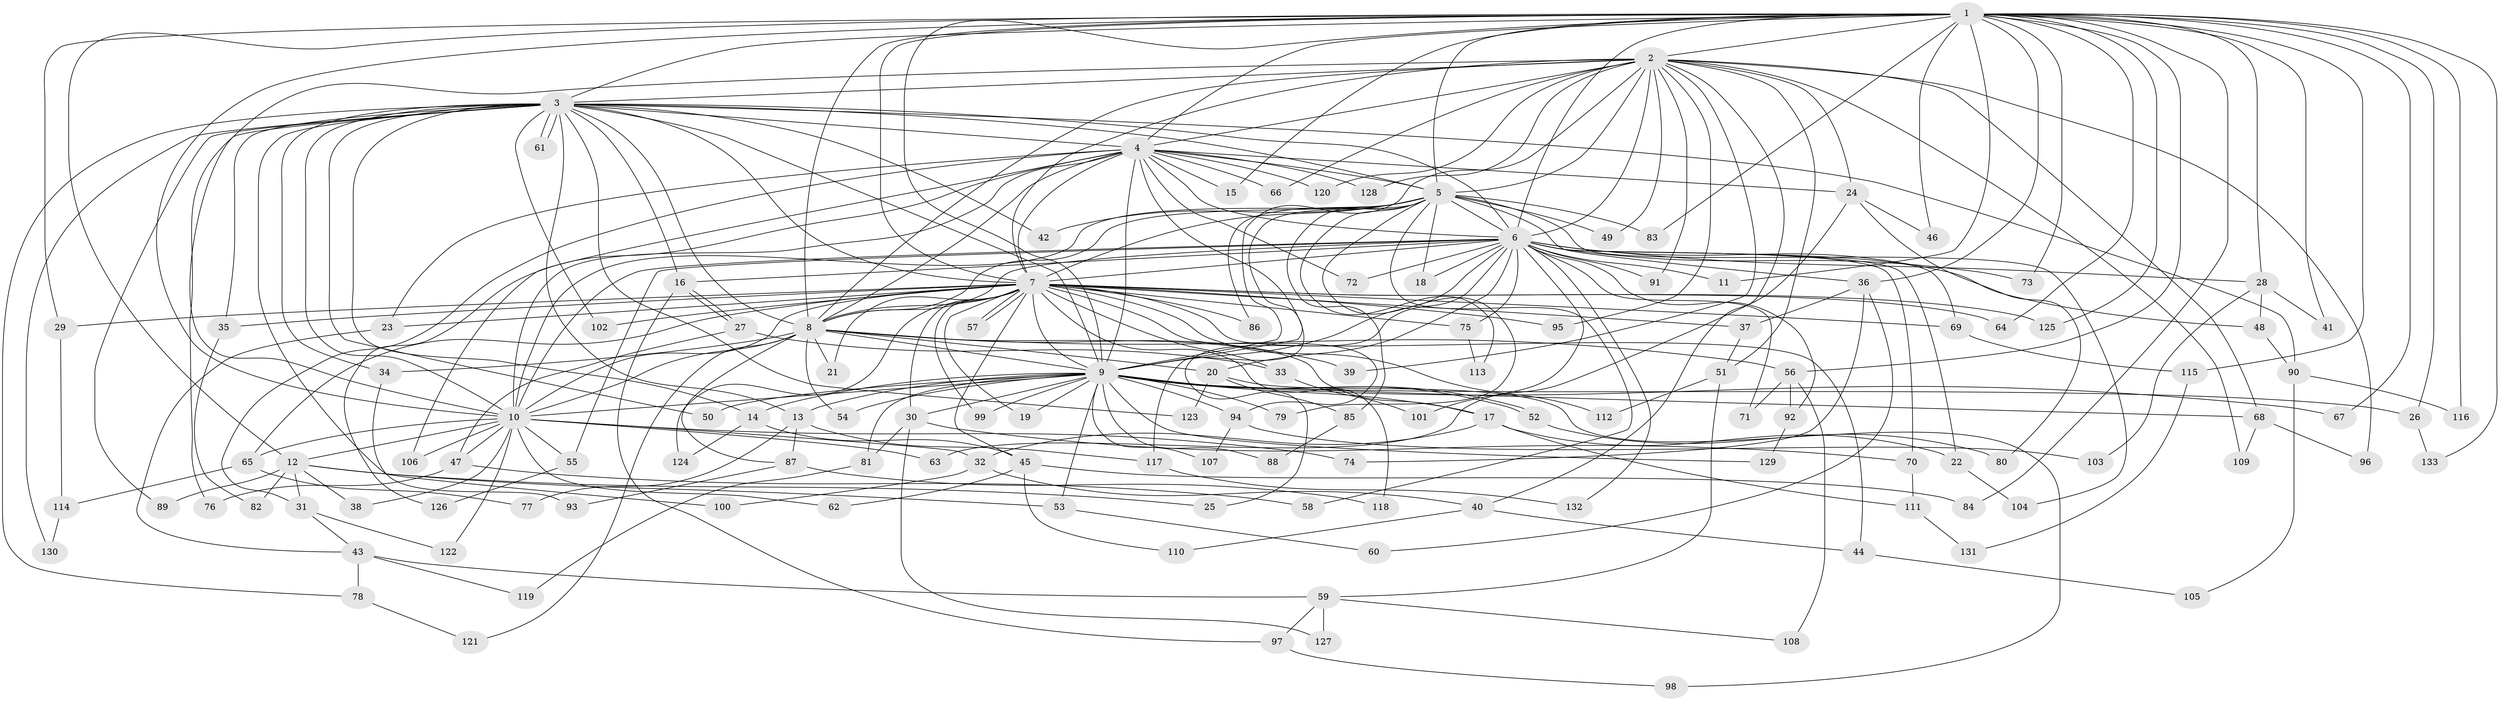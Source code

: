 // Generated by graph-tools (version 1.1) at 2025/11/02/27/25 16:11:02]
// undirected, 133 vertices, 291 edges
graph export_dot {
graph [start="1"]
  node [color=gray90,style=filled];
  1;
  2;
  3;
  4;
  5;
  6;
  7;
  8;
  9;
  10;
  11;
  12;
  13;
  14;
  15;
  16;
  17;
  18;
  19;
  20;
  21;
  22;
  23;
  24;
  25;
  26;
  27;
  28;
  29;
  30;
  31;
  32;
  33;
  34;
  35;
  36;
  37;
  38;
  39;
  40;
  41;
  42;
  43;
  44;
  45;
  46;
  47;
  48;
  49;
  50;
  51;
  52;
  53;
  54;
  55;
  56;
  57;
  58;
  59;
  60;
  61;
  62;
  63;
  64;
  65;
  66;
  67;
  68;
  69;
  70;
  71;
  72;
  73;
  74;
  75;
  76;
  77;
  78;
  79;
  80;
  81;
  82;
  83;
  84;
  85;
  86;
  87;
  88;
  89;
  90;
  91;
  92;
  93;
  94;
  95;
  96;
  97;
  98;
  99;
  100;
  101;
  102;
  103;
  104;
  105;
  106;
  107;
  108;
  109;
  110;
  111;
  112;
  113;
  114;
  115;
  116;
  117;
  118;
  119;
  120;
  121;
  122;
  123;
  124;
  125;
  126;
  127;
  128;
  129;
  130;
  131;
  132;
  133;
  1 -- 2;
  1 -- 3;
  1 -- 4;
  1 -- 5;
  1 -- 6;
  1 -- 7;
  1 -- 8;
  1 -- 9;
  1 -- 10;
  1 -- 11;
  1 -- 12;
  1 -- 15;
  1 -- 26;
  1 -- 28;
  1 -- 29;
  1 -- 36;
  1 -- 41;
  1 -- 46;
  1 -- 56;
  1 -- 64;
  1 -- 67;
  1 -- 73;
  1 -- 83;
  1 -- 84;
  1 -- 115;
  1 -- 116;
  1 -- 125;
  1 -- 133;
  2 -- 3;
  2 -- 4;
  2 -- 5;
  2 -- 6;
  2 -- 7;
  2 -- 8;
  2 -- 9;
  2 -- 10;
  2 -- 24;
  2 -- 39;
  2 -- 40;
  2 -- 49;
  2 -- 51;
  2 -- 66;
  2 -- 68;
  2 -- 91;
  2 -- 95;
  2 -- 96;
  2 -- 109;
  2 -- 120;
  2 -- 128;
  3 -- 4;
  3 -- 5;
  3 -- 6;
  3 -- 7;
  3 -- 8;
  3 -- 9;
  3 -- 10;
  3 -- 13;
  3 -- 14;
  3 -- 16;
  3 -- 34;
  3 -- 35;
  3 -- 42;
  3 -- 50;
  3 -- 61;
  3 -- 61;
  3 -- 76;
  3 -- 78;
  3 -- 89;
  3 -- 90;
  3 -- 100;
  3 -- 102;
  3 -- 123;
  3 -- 130;
  4 -- 5;
  4 -- 6;
  4 -- 7;
  4 -- 8;
  4 -- 9;
  4 -- 10;
  4 -- 15;
  4 -- 23;
  4 -- 24;
  4 -- 31;
  4 -- 66;
  4 -- 72;
  4 -- 106;
  4 -- 117;
  4 -- 120;
  4 -- 126;
  4 -- 128;
  5 -- 6;
  5 -- 7;
  5 -- 8;
  5 -- 9;
  5 -- 10;
  5 -- 18;
  5 -- 36;
  5 -- 42;
  5 -- 49;
  5 -- 58;
  5 -- 79;
  5 -- 83;
  5 -- 85;
  5 -- 86;
  5 -- 104;
  5 -- 113;
  6 -- 7;
  6 -- 8;
  6 -- 9;
  6 -- 10;
  6 -- 11;
  6 -- 16;
  6 -- 18;
  6 -- 20;
  6 -- 22;
  6 -- 25;
  6 -- 28;
  6 -- 48;
  6 -- 55;
  6 -- 69;
  6 -- 70;
  6 -- 71;
  6 -- 72;
  6 -- 73;
  6 -- 75;
  6 -- 91;
  6 -- 92;
  6 -- 101;
  6 -- 132;
  7 -- 8;
  7 -- 9;
  7 -- 10;
  7 -- 19;
  7 -- 21;
  7 -- 23;
  7 -- 29;
  7 -- 30;
  7 -- 33;
  7 -- 35;
  7 -- 37;
  7 -- 44;
  7 -- 45;
  7 -- 57;
  7 -- 57;
  7 -- 64;
  7 -- 65;
  7 -- 69;
  7 -- 75;
  7 -- 86;
  7 -- 94;
  7 -- 95;
  7 -- 99;
  7 -- 102;
  7 -- 112;
  7 -- 118;
  7 -- 124;
  7 -- 125;
  8 -- 9;
  8 -- 10;
  8 -- 17;
  8 -- 20;
  8 -- 21;
  8 -- 34;
  8 -- 39;
  8 -- 54;
  8 -- 56;
  8 -- 87;
  8 -- 121;
  9 -- 10;
  9 -- 13;
  9 -- 14;
  9 -- 17;
  9 -- 19;
  9 -- 26;
  9 -- 30;
  9 -- 50;
  9 -- 52;
  9 -- 52;
  9 -- 53;
  9 -- 54;
  9 -- 67;
  9 -- 68;
  9 -- 79;
  9 -- 81;
  9 -- 88;
  9 -- 94;
  9 -- 99;
  9 -- 107;
  9 -- 129;
  10 -- 12;
  10 -- 32;
  10 -- 38;
  10 -- 47;
  10 -- 55;
  10 -- 62;
  10 -- 63;
  10 -- 65;
  10 -- 74;
  10 -- 106;
  10 -- 122;
  12 -- 25;
  12 -- 31;
  12 -- 38;
  12 -- 53;
  12 -- 82;
  12 -- 89;
  13 -- 77;
  13 -- 87;
  13 -- 117;
  14 -- 45;
  14 -- 124;
  16 -- 27;
  16 -- 27;
  16 -- 97;
  17 -- 22;
  17 -- 32;
  17 -- 111;
  20 -- 85;
  20 -- 98;
  20 -- 123;
  22 -- 104;
  23 -- 43;
  24 -- 46;
  24 -- 63;
  24 -- 80;
  26 -- 133;
  27 -- 33;
  27 -- 47;
  28 -- 41;
  28 -- 48;
  28 -- 103;
  29 -- 114;
  30 -- 70;
  30 -- 81;
  30 -- 127;
  31 -- 43;
  31 -- 122;
  32 -- 40;
  32 -- 100;
  33 -- 101;
  34 -- 93;
  35 -- 82;
  36 -- 37;
  36 -- 60;
  36 -- 74;
  37 -- 51;
  40 -- 44;
  40 -- 110;
  43 -- 59;
  43 -- 78;
  43 -- 119;
  44 -- 105;
  45 -- 62;
  45 -- 84;
  45 -- 110;
  47 -- 58;
  47 -- 76;
  48 -- 90;
  51 -- 59;
  51 -- 112;
  52 -- 80;
  53 -- 60;
  55 -- 126;
  56 -- 71;
  56 -- 92;
  56 -- 108;
  59 -- 97;
  59 -- 108;
  59 -- 127;
  65 -- 77;
  65 -- 114;
  68 -- 96;
  68 -- 109;
  69 -- 115;
  70 -- 111;
  75 -- 113;
  78 -- 121;
  81 -- 119;
  85 -- 88;
  87 -- 93;
  87 -- 118;
  90 -- 105;
  90 -- 116;
  92 -- 129;
  94 -- 103;
  94 -- 107;
  97 -- 98;
  111 -- 131;
  114 -- 130;
  115 -- 131;
  117 -- 132;
}

